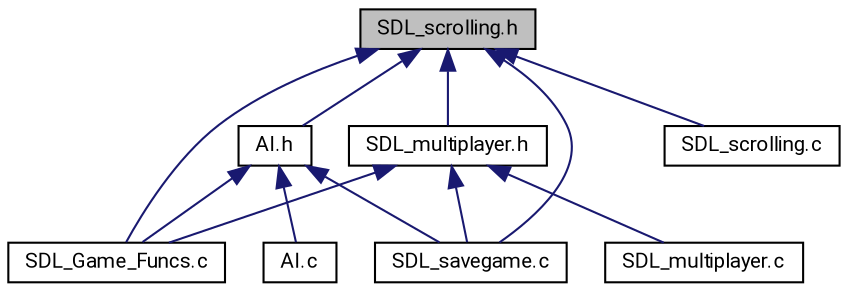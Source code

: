 digraph "SDL_scrolling.h"
{
 // LATEX_PDF_SIZE
  edge [fontname="Roboto",fontsize="10",labelfontname="Roboto",labelfontsize="10"];
  node [fontname="Roboto",fontsize="10",shape=record];
  Node23 [label="SDL_scrolling.h",height=0.2,width=0.4,color="black", fillcolor="grey75", style="filled", fontcolor="black",tooltip=" "];
  Node23 -> Node24 [dir="back",color="midnightblue",fontsize="10",style="solid",fontname="Roboto"];
  Node24 [label="AI.h",height=0.2,width=0.4,color="black", fillcolor="white", style="filled",URL="$AI_8h.html",tooltip=" "];
  Node24 -> Node25 [dir="back",color="midnightblue",fontsize="10",style="solid",fontname="Roboto"];
  Node25 [label="AI.c",height=0.2,width=0.4,color="black", fillcolor="white", style="filled",URL="$AI_8c.html",tooltip="Ai libs."];
  Node24 -> Node26 [dir="back",color="midnightblue",fontsize="10",style="solid",fontname="Roboto"];
  Node26 [label="SDL_Game_Funcs.c",height=0.2,width=0.4,color="black", fillcolor="white", style="filled",URL="$SDL__Game__Funcs_8c.html",tooltip=" "];
  Node24 -> Node27 [dir="back",color="midnightblue",fontsize="10",style="solid",fontname="Roboto"];
  Node27 [label="SDL_savegame.c",height=0.2,width=0.4,color="black", fillcolor="white", style="filled",URL="$SDL__savegame_8c.html",tooltip="save game"];
  Node23 -> Node26 [dir="back",color="midnightblue",fontsize="10",style="solid",fontname="Roboto"];
  Node23 -> Node28 [dir="back",color="midnightblue",fontsize="10",style="solid",fontname="Roboto"];
  Node28 [label="SDL_multiplayer.h",height=0.2,width=0.4,color="black", fillcolor="white", style="filled",URL="$SDL__multiplayer_8h.html",tooltip=" "];
  Node28 -> Node26 [dir="back",color="midnightblue",fontsize="10",style="solid",fontname="Roboto"];
  Node28 -> Node29 [dir="back",color="midnightblue",fontsize="10",style="solid",fontname="Roboto"];
  Node29 [label="SDL_multiplayer.c",height=0.2,width=0.4,color="black", fillcolor="white", style="filled",URL="$SDL__multiplayer_8c.html",tooltip="Split sceen libs."];
  Node28 -> Node27 [dir="back",color="midnightblue",fontsize="10",style="solid",fontname="Roboto"];
  Node23 -> Node27 [dir="back",color="midnightblue",fontsize="10",style="solid",fontname="Roboto"];
  Node23 -> Node30 [dir="back",color="midnightblue",fontsize="10",style="solid",fontname="Roboto"];
  Node30 [label="SDL_scrolling.c",height=0.2,width=0.4,color="black", fillcolor="white", style="filled",URL="$SDL__scrolling_8c.html",tooltip="scrolling libs"];
}
